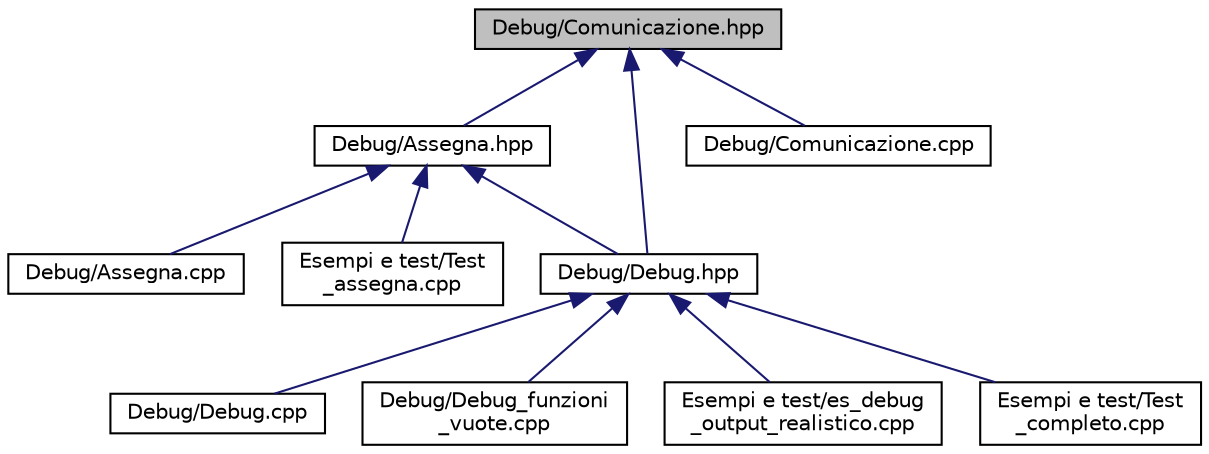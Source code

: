 digraph "Debug/Comunicazione.hpp"
{
  edge [fontname="Helvetica",fontsize="10",labelfontname="Helvetica",labelfontsize="10"];
  node [fontname="Helvetica",fontsize="10",shape=record];
  Node2 [label="Debug/Comunicazione.hpp",height=0.2,width=0.4,color="black", fillcolor="grey75", style="filled", fontcolor="black"];
  Node2 -> Node3 [dir="back",color="midnightblue",fontsize="10",style="solid",fontname="Helvetica"];
  Node3 [label="Debug/Assegna.hpp",height=0.2,width=0.4,color="black", fillcolor="white", style="filled",URL="$_assegna_8hpp.html",tooltip="Funzioni per l&#39;assegnazione di un valore a una variabile del programma. "];
  Node3 -> Node4 [dir="back",color="midnightblue",fontsize="10",style="solid",fontname="Helvetica"];
  Node4 [label="Debug/Assegna.cpp",height=0.2,width=0.4,color="black", fillcolor="white", style="filled",URL="$_assegna_8cpp.html",tooltip="Implementazione della classe Assegna "];
  Node3 -> Node5 [dir="back",color="midnightblue",fontsize="10",style="solid",fontname="Helvetica"];
  Node5 [label="Debug/Debug.hpp",height=0.2,width=0.4,color="black", fillcolor="white", style="filled",URL="$_debug_8hpp.html",tooltip="Header della classe Debug "];
  Node5 -> Node6 [dir="back",color="midnightblue",fontsize="10",style="solid",fontname="Helvetica"];
  Node6 [label="Debug/Debug.cpp",height=0.2,width=0.4,color="black", fillcolor="white", style="filled",URL="$_debug_8cpp.html",tooltip="Implementazione della classe Debug "];
  Node5 -> Node7 [dir="back",color="midnightblue",fontsize="10",style="solid",fontname="Helvetica"];
  Node7 [label="Debug/Debug_funzioni\l_vuote.cpp",height=0.2,width=0.4,color="black", fillcolor="white", style="filled",URL="$_debug__funzioni__vuote_8cpp.html",tooltip="Funzioni vuote. "];
  Node5 -> Node8 [dir="back",color="midnightblue",fontsize="10",style="solid",fontname="Helvetica"];
  Node8 [label="Esempi e test/es_debug\l_output_realistico.cpp",height=0.2,width=0.4,color="black", fillcolor="white", style="filled",URL="$es__debug__output__realistico_8cpp.html",tooltip="Esempio dell&#39;output della classe Debug. "];
  Node5 -> Node9 [dir="back",color="midnightblue",fontsize="10",style="solid",fontname="Helvetica"];
  Node9 [label="Esempi e test/Test\l_completo.cpp",height=0.2,width=0.4,color="black", fillcolor="white", style="filled",URL="$_test__completo_8cpp.html",tooltip="Test della classe Debug. "];
  Node3 -> Node10 [dir="back",color="midnightblue",fontsize="10",style="solid",fontname="Helvetica"];
  Node10 [label="Esempi e test/Test\l_assegna.cpp",height=0.2,width=0.4,color="black", fillcolor="white", style="filled",URL="$_test__assegna_8cpp_source.html"];
  Node2 -> Node11 [dir="back",color="midnightblue",fontsize="10",style="solid",fontname="Helvetica"];
  Node11 [label="Debug/Comunicazione.cpp",height=0.2,width=0.4,color="black", fillcolor="white", style="filled",URL="$_comunicazione_8cpp.html",tooltip="Implementazione della classe Comunicazione, una classe di supporto per Debug. "];
  Node2 -> Node5 [dir="back",color="midnightblue",fontsize="10",style="solid",fontname="Helvetica"];
}
